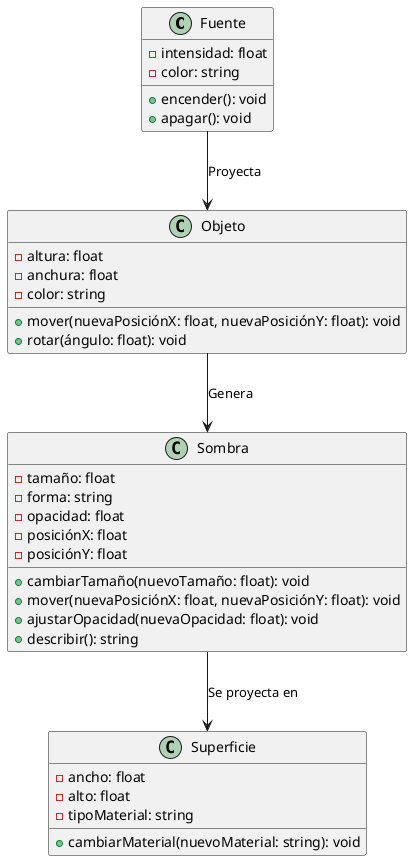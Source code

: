 @startuml
class Fuente {
    - intensidad: float
    - color: string
    
    + encender(): void
    + apagar(): void
}

class Objeto {
    - altura: float
    - anchura: float
    - color: string
    
    + mover(nuevaPosiciónX: float, nuevaPosiciónY: float): void
    + rotar(ángulo: float): void
}

class Superficie {
    - ancho: float
    - alto: float
    - tipoMaterial: string
    
    + cambiarMaterial(nuevoMaterial: string): void
}

class Sombra {
    - tamaño: float
    - forma: string
    - opacidad: float
    - posiciónX: float
    - posiciónY: float
    
    + cambiarTamaño(nuevoTamaño: float): void
    + mover(nuevaPosiciónX: float, nuevaPosiciónY: float): void
    + ajustarOpacidad(nuevaOpacidad: float): void
    + describir(): string
}

Fuente --> Objeto : "Proyecta"
Objeto --> Sombra : "Genera"
Sombra --> Superficie : "Se proyecta en"
@enduml